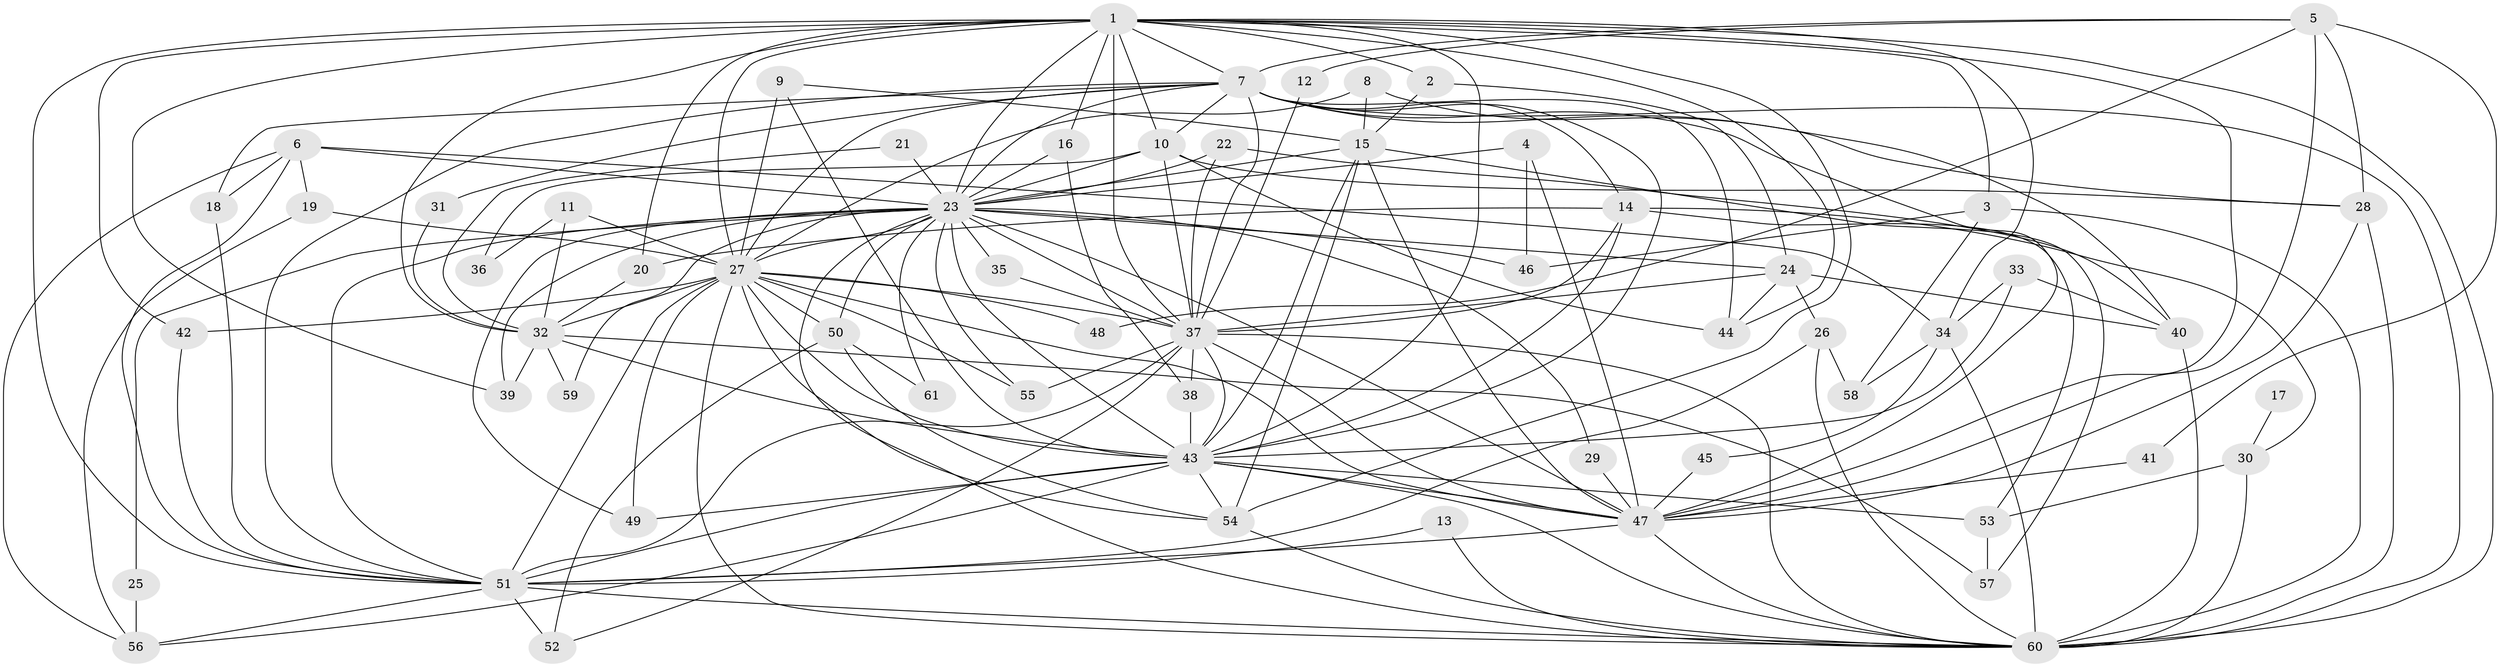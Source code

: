 // original degree distribution, {22: 0.008264462809917356, 17: 0.01652892561983471, 18: 0.008264462809917356, 21: 0.01652892561983471, 16: 0.008264462809917356, 31: 0.008264462809917356, 24: 0.008264462809917356, 27: 0.008264462809917356, 7: 0.008264462809917356, 8: 0.008264462809917356, 3: 0.19008264462809918, 6: 0.06611570247933884, 4: 0.0743801652892562, 10: 0.008264462809917356, 5: 0.01652892561983471, 2: 0.5454545454545454}
// Generated by graph-tools (version 1.1) at 2025/01/03/09/25 03:01:35]
// undirected, 61 vertices, 174 edges
graph export_dot {
graph [start="1"]
  node [color=gray90,style=filled];
  1;
  2;
  3;
  4;
  5;
  6;
  7;
  8;
  9;
  10;
  11;
  12;
  13;
  14;
  15;
  16;
  17;
  18;
  19;
  20;
  21;
  22;
  23;
  24;
  25;
  26;
  27;
  28;
  29;
  30;
  31;
  32;
  33;
  34;
  35;
  36;
  37;
  38;
  39;
  40;
  41;
  42;
  43;
  44;
  45;
  46;
  47;
  48;
  49;
  50;
  51;
  52;
  53;
  54;
  55;
  56;
  57;
  58;
  59;
  60;
  61;
  1 -- 2 [weight=1.0];
  1 -- 3 [weight=1.0];
  1 -- 7 [weight=2.0];
  1 -- 10 [weight=1.0];
  1 -- 16 [weight=1.0];
  1 -- 20 [weight=1.0];
  1 -- 23 [weight=2.0];
  1 -- 27 [weight=3.0];
  1 -- 32 [weight=1.0];
  1 -- 34 [weight=1.0];
  1 -- 37 [weight=3.0];
  1 -- 39 [weight=2.0];
  1 -- 42 [weight=1.0];
  1 -- 43 [weight=2.0];
  1 -- 44 [weight=1.0];
  1 -- 47 [weight=2.0];
  1 -- 51 [weight=2.0];
  1 -- 54 [weight=1.0];
  1 -- 60 [weight=3.0];
  2 -- 15 [weight=1.0];
  2 -- 24 [weight=1.0];
  3 -- 46 [weight=1.0];
  3 -- 58 [weight=1.0];
  3 -- 60 [weight=1.0];
  4 -- 23 [weight=1.0];
  4 -- 46 [weight=1.0];
  4 -- 47 [weight=1.0];
  5 -- 7 [weight=1.0];
  5 -- 12 [weight=1.0];
  5 -- 28 [weight=1.0];
  5 -- 41 [weight=1.0];
  5 -- 47 [weight=1.0];
  5 -- 48 [weight=1.0];
  6 -- 18 [weight=1.0];
  6 -- 19 [weight=1.0];
  6 -- 23 [weight=1.0];
  6 -- 34 [weight=1.0];
  6 -- 51 [weight=1.0];
  6 -- 56 [weight=1.0];
  7 -- 10 [weight=1.0];
  7 -- 14 [weight=1.0];
  7 -- 18 [weight=1.0];
  7 -- 23 [weight=1.0];
  7 -- 27 [weight=1.0];
  7 -- 28 [weight=1.0];
  7 -- 31 [weight=1.0];
  7 -- 37 [weight=2.0];
  7 -- 43 [weight=1.0];
  7 -- 44 [weight=1.0];
  7 -- 47 [weight=1.0];
  7 -- 51 [weight=1.0];
  7 -- 60 [weight=1.0];
  8 -- 15 [weight=1.0];
  8 -- 27 [weight=1.0];
  8 -- 40 [weight=1.0];
  9 -- 15 [weight=1.0];
  9 -- 27 [weight=2.0];
  9 -- 43 [weight=1.0];
  10 -- 23 [weight=1.0];
  10 -- 28 [weight=1.0];
  10 -- 36 [weight=1.0];
  10 -- 37 [weight=1.0];
  10 -- 44 [weight=1.0];
  11 -- 27 [weight=1.0];
  11 -- 32 [weight=1.0];
  11 -- 36 [weight=1.0];
  12 -- 37 [weight=1.0];
  13 -- 51 [weight=1.0];
  13 -- 60 [weight=1.0];
  14 -- 20 [weight=1.0];
  14 -- 30 [weight=1.0];
  14 -- 37 [weight=1.0];
  14 -- 43 [weight=1.0];
  14 -- 53 [weight=1.0];
  15 -- 23 [weight=1.0];
  15 -- 43 [weight=1.0];
  15 -- 47 [weight=1.0];
  15 -- 54 [weight=1.0];
  15 -- 57 [weight=1.0];
  16 -- 23 [weight=1.0];
  16 -- 38 [weight=1.0];
  17 -- 30 [weight=1.0];
  18 -- 51 [weight=1.0];
  19 -- 27 [weight=1.0];
  19 -- 56 [weight=1.0];
  20 -- 32 [weight=1.0];
  21 -- 23 [weight=1.0];
  21 -- 32 [weight=1.0];
  22 -- 23 [weight=1.0];
  22 -- 37 [weight=1.0];
  22 -- 40 [weight=1.0];
  23 -- 24 [weight=1.0];
  23 -- 25 [weight=1.0];
  23 -- 27 [weight=1.0];
  23 -- 29 [weight=1.0];
  23 -- 35 [weight=1.0];
  23 -- 37 [weight=1.0];
  23 -- 39 [weight=1.0];
  23 -- 43 [weight=3.0];
  23 -- 46 [weight=1.0];
  23 -- 47 [weight=1.0];
  23 -- 49 [weight=2.0];
  23 -- 50 [weight=2.0];
  23 -- 51 [weight=1.0];
  23 -- 55 [weight=1.0];
  23 -- 59 [weight=1.0];
  23 -- 60 [weight=1.0];
  23 -- 61 [weight=1.0];
  24 -- 26 [weight=1.0];
  24 -- 37 [weight=1.0];
  24 -- 40 [weight=1.0];
  24 -- 44 [weight=1.0];
  25 -- 56 [weight=1.0];
  26 -- 51 [weight=1.0];
  26 -- 58 [weight=1.0];
  26 -- 60 [weight=1.0];
  27 -- 32 [weight=1.0];
  27 -- 37 [weight=2.0];
  27 -- 42 [weight=1.0];
  27 -- 43 [weight=1.0];
  27 -- 47 [weight=1.0];
  27 -- 48 [weight=1.0];
  27 -- 49 [weight=1.0];
  27 -- 50 [weight=1.0];
  27 -- 51 [weight=3.0];
  27 -- 54 [weight=1.0];
  27 -- 55 [weight=1.0];
  27 -- 60 [weight=2.0];
  28 -- 47 [weight=1.0];
  28 -- 60 [weight=1.0];
  29 -- 47 [weight=1.0];
  30 -- 53 [weight=1.0];
  30 -- 60 [weight=2.0];
  31 -- 32 [weight=1.0];
  32 -- 39 [weight=1.0];
  32 -- 43 [weight=1.0];
  32 -- 57 [weight=1.0];
  32 -- 59 [weight=1.0];
  33 -- 34 [weight=1.0];
  33 -- 40 [weight=1.0];
  33 -- 43 [weight=1.0];
  34 -- 45 [weight=1.0];
  34 -- 58 [weight=1.0];
  34 -- 60 [weight=1.0];
  35 -- 37 [weight=1.0];
  37 -- 38 [weight=1.0];
  37 -- 43 [weight=1.0];
  37 -- 47 [weight=2.0];
  37 -- 51 [weight=1.0];
  37 -- 52 [weight=1.0];
  37 -- 55 [weight=1.0];
  37 -- 60 [weight=1.0];
  38 -- 43 [weight=2.0];
  40 -- 60 [weight=2.0];
  41 -- 47 [weight=1.0];
  42 -- 51 [weight=1.0];
  43 -- 47 [weight=1.0];
  43 -- 49 [weight=1.0];
  43 -- 51 [weight=2.0];
  43 -- 53 [weight=1.0];
  43 -- 54 [weight=1.0];
  43 -- 56 [weight=1.0];
  43 -- 60 [weight=1.0];
  45 -- 47 [weight=1.0];
  47 -- 51 [weight=1.0];
  47 -- 60 [weight=1.0];
  50 -- 52 [weight=1.0];
  50 -- 54 [weight=1.0];
  50 -- 61 [weight=1.0];
  51 -- 52 [weight=1.0];
  51 -- 56 [weight=1.0];
  51 -- 60 [weight=1.0];
  53 -- 57 [weight=1.0];
  54 -- 60 [weight=1.0];
}
